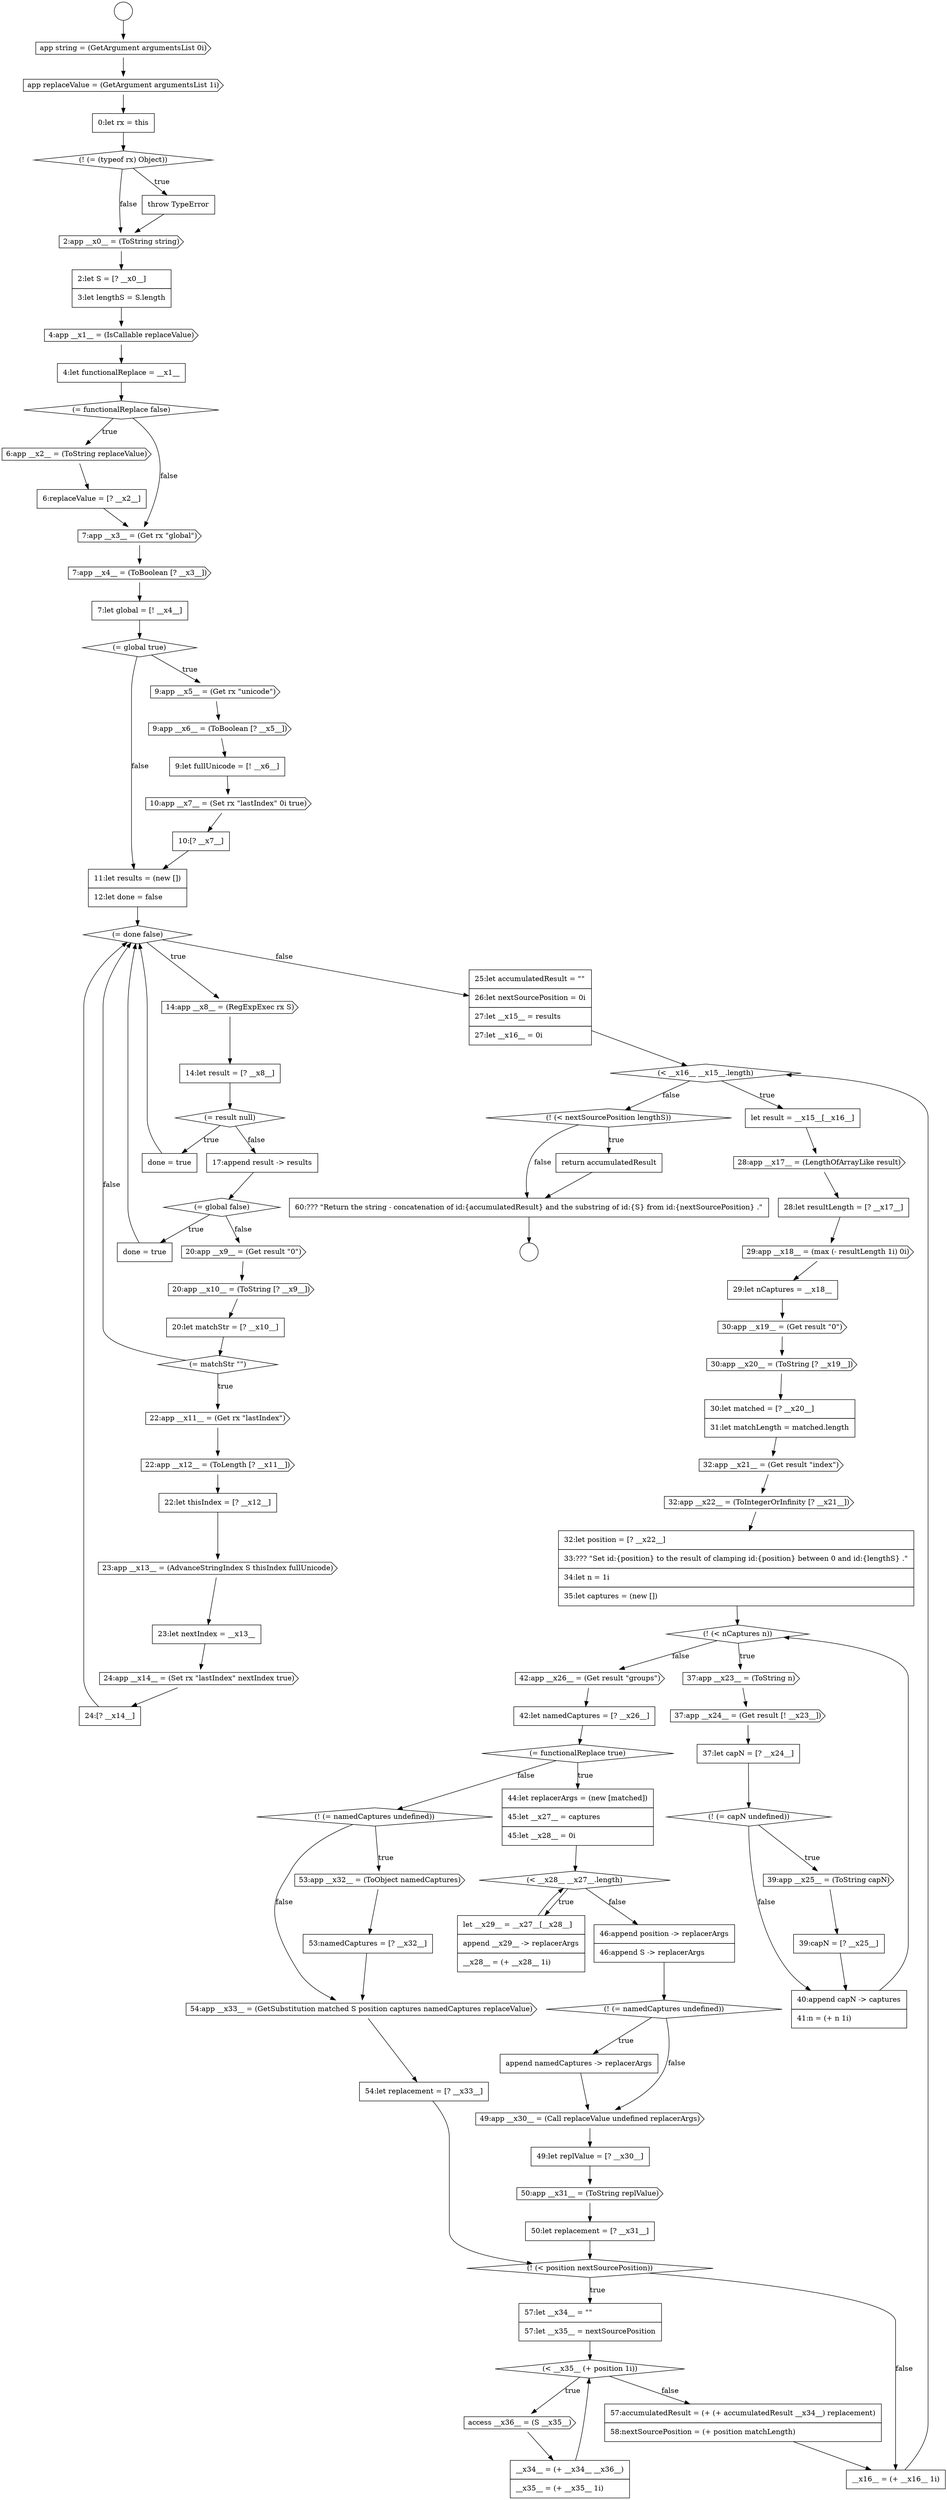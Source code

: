 digraph {
  node5 [shape=diamond, label=<<font color="black">(! (= (typeof rx) Object))</font>> color="black" fillcolor="white" style=filled]
  node84 [shape=diamond, label=<<font color="black">(&lt; __x35__ (+ position 1i))</font>> color="black" fillcolor="white" style=filled]
  node65 [shape=none, margin=0, label=<<font color="black">
    <table border="0" cellborder="1" cellspacing="0" cellpadding="10">
      <tr><td align="left">42:let namedCaptures = [? __x26__]</td></tr>
    </table>
  </font>> color="black" fillcolor="white" style=filled]
  node77 [shape=diamond, label=<<font color="black">(! (= namedCaptures undefined))</font>> color="black" fillcolor="white" style=filled]
  node87 [shape=none, margin=0, label=<<font color="black">
    <table border="0" cellborder="1" cellspacing="0" cellpadding="10">
      <tr><td align="left">57:accumulatedResult = (+ (+ accumulatedResult __x34__) replacement)</td></tr>
      <tr><td align="left">58:nextSourcePosition = (+ position matchLength)</td></tr>
    </table>
  </font>> color="black" fillcolor="white" style=filled]
  node69 [shape=none, margin=0, label=<<font color="black">
    <table border="0" cellborder="1" cellspacing="0" cellpadding="10">
      <tr><td align="left">let __x29__ = __x27__[__x28__]</td></tr>
      <tr><td align="left">append __x29__ -&gt; replacerArgs</td></tr>
      <tr><td align="left">__x28__ = (+ __x28__ 1i)</td></tr>
    </table>
  </font>> color="black" fillcolor="white" style=filled]
  node0 [shape=circle label=" " color="black" fillcolor="white" style=filled]
  node88 [shape=none, margin=0, label=<<font color="black">
    <table border="0" cellborder="1" cellspacing="0" cellpadding="10">
      <tr><td align="left">__x16__ = (+ __x16__ 1i)</td></tr>
    </table>
  </font>> color="black" fillcolor="white" style=filled]
  node10 [shape=none, margin=0, label=<<font color="black">
    <table border="0" cellborder="1" cellspacing="0" cellpadding="10">
      <tr><td align="left">4:let functionalReplace = __x1__</td></tr>
    </table>
  </font>> color="black" fillcolor="white" style=filled]
  node56 [shape=diamond, label=<<font color="black">(! (&lt; nCaptures n))</font>> color="black" fillcolor="white" style=filled]
  node42 [shape=none, margin=0, label=<<font color="black">
    <table border="0" cellborder="1" cellspacing="0" cellpadding="10">
      <tr><td align="left">24:[? __x14__]</td></tr>
    </table>
  </font>> color="black" fillcolor="white" style=filled]
  node24 [shape=diamond, label=<<font color="black">(= done false)</font>> color="black" fillcolor="white" style=filled]
  node37 [shape=cds, label=<<font color="black">22:app __x12__ = (ToLength [? __x11__])</font>> color="black" fillcolor="white" style=filled]
  node25 [shape=cds, label=<<font color="black">14:app __x8__ = (RegExpExec rx S)</font>> color="black" fillcolor="white" style=filled]
  node52 [shape=none, margin=0, label=<<font color="black">
    <table border="0" cellborder="1" cellspacing="0" cellpadding="10">
      <tr><td align="left">30:let matched = [? __x20__]</td></tr>
      <tr><td align="left">31:let matchLength = matched.length</td></tr>
    </table>
  </font>> color="black" fillcolor="white" style=filled]
  node14 [shape=cds, label=<<font color="black">7:app __x3__ = (Get rx &quot;global&quot;)</font>> color="black" fillcolor="white" style=filled]
  node20 [shape=none, margin=0, label=<<font color="black">
    <table border="0" cellborder="1" cellspacing="0" cellpadding="10">
      <tr><td align="left">9:let fullUnicode = [! __x6__]</td></tr>
    </table>
  </font>> color="black" fillcolor="white" style=filled]
  node46 [shape=cds, label=<<font color="black">28:app __x17__ = (LengthOfArrayLike result)</font>> color="black" fillcolor="white" style=filled]
  node57 [shape=cds, label=<<font color="black">37:app __x23__ = (ToString n)</font>> color="black" fillcolor="white" style=filled]
  node78 [shape=cds, label=<<font color="black">53:app __x32__ = (ToObject namedCaptures)</font>> color="black" fillcolor="white" style=filled]
  node29 [shape=none, margin=0, label=<<font color="black">
    <table border="0" cellborder="1" cellspacing="0" cellpadding="10">
      <tr><td align="left">17:append result -&gt; results</td></tr>
    </table>
  </font>> color="black" fillcolor="white" style=filled]
  node61 [shape=cds, label=<<font color="black">39:app __x25__ = (ToString capN)</font>> color="black" fillcolor="white" style=filled]
  node89 [shape=diamond, label=<<font color="black">(! (&lt; nextSourcePosition lengthS))</font>> color="black" fillcolor="white" style=filled]
  node1 [shape=circle label=" " color="black" fillcolor="white" style=filled]
  node74 [shape=none, margin=0, label=<<font color="black">
    <table border="0" cellborder="1" cellspacing="0" cellpadding="10">
      <tr><td align="left">49:let replValue = [? __x30__]</td></tr>
    </table>
  </font>> color="black" fillcolor="white" style=filled]
  node6 [shape=none, margin=0, label=<<font color="black">
    <table border="0" cellborder="1" cellspacing="0" cellpadding="10">
      <tr><td align="left">throw TypeError</td></tr>
    </table>
  </font>> color="black" fillcolor="white" style=filled]
  node60 [shape=diamond, label=<<font color="black">(! (= capN undefined))</font>> color="black" fillcolor="white" style=filled]
  node85 [shape=cds, label=<<font color="black">access __x36__ = (S __x35__)</font>> color="black" fillcolor="white" style=filled]
  node70 [shape=none, margin=0, label=<<font color="black">
    <table border="0" cellborder="1" cellspacing="0" cellpadding="10">
      <tr><td align="left">46:append position -&gt; replacerArgs</td></tr>
      <tr><td align="left">46:append S -&gt; replacerArgs</td></tr>
    </table>
  </font>> color="black" fillcolor="white" style=filled]
  node21 [shape=cds, label=<<font color="black">10:app __x7__ = (Set rx &quot;lastIndex&quot; 0i true)</font>> color="black" fillcolor="white" style=filled]
  node33 [shape=cds, label=<<font color="black">20:app __x10__ = (ToString [? __x9__])</font>> color="black" fillcolor="white" style=filled]
  node28 [shape=none, margin=0, label=<<font color="black">
    <table border="0" cellborder="1" cellspacing="0" cellpadding="10">
      <tr><td align="left">done = true</td></tr>
    </table>
  </font>> color="black" fillcolor="white" style=filled]
  node38 [shape=none, margin=0, label=<<font color="black">
    <table border="0" cellborder="1" cellspacing="0" cellpadding="10">
      <tr><td align="left">22:let thisIndex = [? __x12__]</td></tr>
    </table>
  </font>> color="black" fillcolor="white" style=filled]
  node9 [shape=cds, label=<<font color="black">4:app __x1__ = (IsCallable replaceValue)</font>> color="black" fillcolor="white" style=filled]
  node53 [shape=cds, label=<<font color="black">32:app __x21__ = (Get result &quot;index&quot;)</font>> color="black" fillcolor="white" style=filled]
  node13 [shape=none, margin=0, label=<<font color="black">
    <table border="0" cellborder="1" cellspacing="0" cellpadding="10">
      <tr><td align="left">6:replaceValue = [? __x2__]</td></tr>
    </table>
  </font>> color="black" fillcolor="white" style=filled]
  node41 [shape=cds, label=<<font color="black">24:app __x14__ = (Set rx &quot;lastIndex&quot; nextIndex true)</font>> color="black" fillcolor="white" style=filled]
  node73 [shape=cds, label=<<font color="black">49:app __x30__ = (Call replaceValue undefined replacerArgs)</font>> color="black" fillcolor="white" style=filled]
  node2 [shape=cds, label=<<font color="black">app string = (GetArgument argumentsList 0i)</font>> color="black" fillcolor="white" style=filled]
  node45 [shape=none, margin=0, label=<<font color="black">
    <table border="0" cellborder="1" cellspacing="0" cellpadding="10">
      <tr><td align="left">let result = __x15__[__x16__]</td></tr>
    </table>
  </font>> color="black" fillcolor="white" style=filled]
  node64 [shape=cds, label=<<font color="black">42:app __x26__ = (Get result &quot;groups&quot;)</font>> color="black" fillcolor="white" style=filled]
  node17 [shape=diamond, label=<<font color="black">(= global true)</font>> color="black" fillcolor="white" style=filled]
  node32 [shape=cds, label=<<font color="black">20:app __x9__ = (Get result &quot;0&quot;)</font>> color="black" fillcolor="white" style=filled]
  node34 [shape=none, margin=0, label=<<font color="black">
    <table border="0" cellborder="1" cellspacing="0" cellpadding="10">
      <tr><td align="left">20:let matchStr = [? __x10__]</td></tr>
    </table>
  </font>> color="black" fillcolor="white" style=filled]
  node22 [shape=none, margin=0, label=<<font color="black">
    <table border="0" cellborder="1" cellspacing="0" cellpadding="10">
      <tr><td align="left">10:[? __x7__]</td></tr>
    </table>
  </font>> color="black" fillcolor="white" style=filled]
  node44 [shape=diamond, label=<<font color="black">(&lt; __x16__ __x15__.length)</font>> color="black" fillcolor="white" style=filled]
  node59 [shape=none, margin=0, label=<<font color="black">
    <table border="0" cellborder="1" cellspacing="0" cellpadding="10">
      <tr><td align="left">37:let capN = [? __x24__]</td></tr>
    </table>
  </font>> color="black" fillcolor="white" style=filled]
  node27 [shape=diamond, label=<<font color="black">(= result null)</font>> color="black" fillcolor="white" style=filled]
  node71 [shape=diamond, label=<<font color="black">(! (= namedCaptures undefined))</font>> color="black" fillcolor="white" style=filled]
  node12 [shape=cds, label=<<font color="black">6:app __x2__ = (ToString replaceValue)</font>> color="black" fillcolor="white" style=filled]
  node54 [shape=cds, label=<<font color="black">32:app __x22__ = (ToIntegerOrInfinity [? __x21__])</font>> color="black" fillcolor="white" style=filled]
  node49 [shape=none, margin=0, label=<<font color="black">
    <table border="0" cellborder="1" cellspacing="0" cellpadding="10">
      <tr><td align="left">29:let nCaptures = __x18__</td></tr>
    </table>
  </font>> color="black" fillcolor="white" style=filled]
  node86 [shape=none, margin=0, label=<<font color="black">
    <table border="0" cellborder="1" cellspacing="0" cellpadding="10">
      <tr><td align="left">__x34__ = (+ __x34__ __x36__)</td></tr>
      <tr><td align="left">__x35__ = (+ __x35__ 1i)</td></tr>
    </table>
  </font>> color="black" fillcolor="white" style=filled]
  node81 [shape=none, margin=0, label=<<font color="black">
    <table border="0" cellborder="1" cellspacing="0" cellpadding="10">
      <tr><td align="left">54:let replacement = [? __x33__]</td></tr>
    </table>
  </font>> color="black" fillcolor="white" style=filled]
  node76 [shape=none, margin=0, label=<<font color="black">
    <table border="0" cellborder="1" cellspacing="0" cellpadding="10">
      <tr><td align="left">50:let replacement = [? __x31__]</td></tr>
    </table>
  </font>> color="black" fillcolor="white" style=filled]
  node7 [shape=cds, label=<<font color="black">2:app __x0__ = (ToString string)</font>> color="black" fillcolor="white" style=filled]
  node39 [shape=cds, label=<<font color="black">23:app __x13__ = (AdvanceStringIndex S thisIndex fullUnicode)</font>> color="black" fillcolor="white" style=filled]
  node91 [shape=none, margin=0, label=<<font color="black">
    <table border="0" cellborder="1" cellspacing="0" cellpadding="10">
      <tr><td align="left">60:??? &quot;Return the string - concatenation of id:{accumulatedResult} and the substring of id:{S} from id:{nextSourcePosition} .&quot;</td></tr>
    </table>
  </font>> color="black" fillcolor="white" style=filled]
  node66 [shape=diamond, label=<<font color="black">(= functionalReplace true)</font>> color="black" fillcolor="white" style=filled]
  node3 [shape=cds, label=<<font color="black">app replaceValue = (GetArgument argumentsList 1i)</font>> color="black" fillcolor="white" style=filled]
  node80 [shape=cds, label=<<font color="black">54:app __x33__ = (GetSubstitution matched S position captures namedCaptures replaceValue)</font>> color="black" fillcolor="white" style=filled]
  node35 [shape=diamond, label=<<font color="black">(= matchStr &quot;&quot;)</font>> color="black" fillcolor="white" style=filled]
  node48 [shape=cds, label=<<font color="black">29:app __x18__ = (max (- resultLength 1i) 0i)</font>> color="black" fillcolor="white" style=filled]
  node63 [shape=none, margin=0, label=<<font color="black">
    <table border="0" cellborder="1" cellspacing="0" cellpadding="10">
      <tr><td align="left">40:append capN -&gt; captures</td></tr>
      <tr><td align="left">41:n = (+ n 1i)</td></tr>
    </table>
  </font>> color="black" fillcolor="white" style=filled]
  node18 [shape=cds, label=<<font color="black">9:app __x5__ = (Get rx &quot;unicode&quot;)</font>> color="black" fillcolor="white" style=filled]
  node50 [shape=cds, label=<<font color="black">30:app __x19__ = (Get result &quot;0&quot;)</font>> color="black" fillcolor="white" style=filled]
  node67 [shape=none, margin=0, label=<<font color="black">
    <table border="0" cellborder="1" cellspacing="0" cellpadding="10">
      <tr><td align="left">44:let replacerArgs = (new [matched])</td></tr>
      <tr><td align="left">45:let __x27__ = captures</td></tr>
      <tr><td align="left">45:let __x28__ = 0i</td></tr>
    </table>
  </font>> color="black" fillcolor="white" style=filled]
  node16 [shape=none, margin=0, label=<<font color="black">
    <table border="0" cellborder="1" cellspacing="0" cellpadding="10">
      <tr><td align="left">7:let global = [! __x4__]</td></tr>
    </table>
  </font>> color="black" fillcolor="white" style=filled]
  node31 [shape=none, margin=0, label=<<font color="black">
    <table border="0" cellborder="1" cellspacing="0" cellpadding="10">
      <tr><td align="left">done = true</td></tr>
    </table>
  </font>> color="black" fillcolor="white" style=filled]
  node11 [shape=diamond, label=<<font color="black">(= functionalReplace false)</font>> color="black" fillcolor="white" style=filled]
  node72 [shape=none, margin=0, label=<<font color="black">
    <table border="0" cellborder="1" cellspacing="0" cellpadding="10">
      <tr><td align="left">append namedCaptures -&gt; replacerArgs</td></tr>
    </table>
  </font>> color="black" fillcolor="white" style=filled]
  node43 [shape=none, margin=0, label=<<font color="black">
    <table border="0" cellborder="1" cellspacing="0" cellpadding="10">
      <tr><td align="left">25:let accumulatedResult = &quot;&quot;</td></tr>
      <tr><td align="left">26:let nextSourcePosition = 0i</td></tr>
      <tr><td align="left">27:let __x15__ = results</td></tr>
      <tr><td align="left">27:let __x16__ = 0i</td></tr>
    </table>
  </font>> color="black" fillcolor="white" style=filled]
  node40 [shape=none, margin=0, label=<<font color="black">
    <table border="0" cellborder="1" cellspacing="0" cellpadding="10">
      <tr><td align="left">23:let nextIndex = __x13__</td></tr>
    </table>
  </font>> color="black" fillcolor="white" style=filled]
  node26 [shape=none, margin=0, label=<<font color="black">
    <table border="0" cellborder="1" cellspacing="0" cellpadding="10">
      <tr><td align="left">14:let result = [? __x8__]</td></tr>
    </table>
  </font>> color="black" fillcolor="white" style=filled]
  node55 [shape=none, margin=0, label=<<font color="black">
    <table border="0" cellborder="1" cellspacing="0" cellpadding="10">
      <tr><td align="left">32:let position = [? __x22__]</td></tr>
      <tr><td align="left">33:??? &quot;Set id:{position} to the result of clamping id:{position} between 0 and id:{lengthS} .&quot;</td></tr>
      <tr><td align="left">34:let n = 1i</td></tr>
      <tr><td align="left">35:let captures = (new [])</td></tr>
    </table>
  </font>> color="black" fillcolor="white" style=filled]
  node23 [shape=none, margin=0, label=<<font color="black">
    <table border="0" cellborder="1" cellspacing="0" cellpadding="10">
      <tr><td align="left">11:let results = (new [])</td></tr>
      <tr><td align="left">12:let done = false</td></tr>
    </table>
  </font>> color="black" fillcolor="white" style=filled]
  node8 [shape=none, margin=0, label=<<font color="black">
    <table border="0" cellborder="1" cellspacing="0" cellpadding="10">
      <tr><td align="left">2:let S = [? __x0__]</td></tr>
      <tr><td align="left">3:let lengthS = S.length</td></tr>
    </table>
  </font>> color="black" fillcolor="white" style=filled]
  node75 [shape=cds, label=<<font color="black">50:app __x31__ = (ToString replValue)</font>> color="black" fillcolor="white" style=filled]
  node58 [shape=cds, label=<<font color="black">37:app __x24__ = (Get result [! __x23__])</font>> color="black" fillcolor="white" style=filled]
  node82 [shape=diamond, label=<<font color="black">(! (&lt; position nextSourcePosition))</font>> color="black" fillcolor="white" style=filled]
  node36 [shape=cds, label=<<font color="black">22:app __x11__ = (Get rx &quot;lastIndex&quot;)</font>> color="black" fillcolor="white" style=filled]
  node30 [shape=diamond, label=<<font color="black">(= global false)</font>> color="black" fillcolor="white" style=filled]
  node51 [shape=cds, label=<<font color="black">30:app __x20__ = (ToString [? __x19__])</font>> color="black" fillcolor="white" style=filled]
  node19 [shape=cds, label=<<font color="black">9:app __x6__ = (ToBoolean [? __x5__])</font>> color="black" fillcolor="white" style=filled]
  node4 [shape=none, margin=0, label=<<font color="black">
    <table border="0" cellborder="1" cellspacing="0" cellpadding="10">
      <tr><td align="left">0:let rx = this</td></tr>
    </table>
  </font>> color="black" fillcolor="white" style=filled]
  node79 [shape=none, margin=0, label=<<font color="black">
    <table border="0" cellborder="1" cellspacing="0" cellpadding="10">
      <tr><td align="left">53:namedCaptures = [? __x32__]</td></tr>
    </table>
  </font>> color="black" fillcolor="white" style=filled]
  node47 [shape=none, margin=0, label=<<font color="black">
    <table border="0" cellborder="1" cellspacing="0" cellpadding="10">
      <tr><td align="left">28:let resultLength = [? __x17__]</td></tr>
    </table>
  </font>> color="black" fillcolor="white" style=filled]
  node15 [shape=cds, label=<<font color="black">7:app __x4__ = (ToBoolean [? __x3__])</font>> color="black" fillcolor="white" style=filled]
  node68 [shape=diamond, label=<<font color="black">(&lt; __x28__ __x27__.length)</font>> color="black" fillcolor="white" style=filled]
  node62 [shape=none, margin=0, label=<<font color="black">
    <table border="0" cellborder="1" cellspacing="0" cellpadding="10">
      <tr><td align="left">39:capN = [? __x25__]</td></tr>
    </table>
  </font>> color="black" fillcolor="white" style=filled]
  node90 [shape=none, margin=0, label=<<font color="black">
    <table border="0" cellborder="1" cellspacing="0" cellpadding="10">
      <tr><td align="left">return accumulatedResult</td></tr>
    </table>
  </font>> color="black" fillcolor="white" style=filled]
  node83 [shape=none, margin=0, label=<<font color="black">
    <table border="0" cellborder="1" cellspacing="0" cellpadding="10">
      <tr><td align="left">57:let __x34__ = &quot;&quot;</td></tr>
      <tr><td align="left">57:let __x35__ = nextSourcePosition</td></tr>
    </table>
  </font>> color="black" fillcolor="white" style=filled]
  node53 -> node54 [ color="black"]
  node3 -> node4 [ color="black"]
  node61 -> node62 [ color="black"]
  node24 -> node25 [label=<<font color="black">true</font>> color="black"]
  node24 -> node43 [label=<<font color="black">false</font>> color="black"]
  node64 -> node65 [ color="black"]
  node29 -> node30 [ color="black"]
  node42 -> node24 [ color="black"]
  node39 -> node40 [ color="black"]
  node67 -> node68 [ color="black"]
  node7 -> node8 [ color="black"]
  node54 -> node55 [ color="black"]
  node34 -> node35 [ color="black"]
  node18 -> node19 [ color="black"]
  node2 -> node3 [ color="black"]
  node62 -> node63 [ color="black"]
  node15 -> node16 [ color="black"]
  node55 -> node56 [ color="black"]
  node89 -> node90 [label=<<font color="black">true</font>> color="black"]
  node89 -> node91 [label=<<font color="black">false</font>> color="black"]
  node66 -> node67 [label=<<font color="black">true</font>> color="black"]
  node66 -> node77 [label=<<font color="black">false</font>> color="black"]
  node86 -> node84 [ color="black"]
  node77 -> node78 [label=<<font color="black">true</font>> color="black"]
  node77 -> node80 [label=<<font color="black">false</font>> color="black"]
  node68 -> node69 [label=<<font color="black">true</font>> color="black"]
  node68 -> node70 [label=<<font color="black">false</font>> color="black"]
  node83 -> node84 [ color="black"]
  node28 -> node24 [ color="black"]
  node84 -> node85 [label=<<font color="black">true</font>> color="black"]
  node84 -> node87 [label=<<font color="black">false</font>> color="black"]
  node19 -> node20 [ color="black"]
  node69 -> node68 [ color="black"]
  node13 -> node14 [ color="black"]
  node56 -> node57 [label=<<font color="black">true</font>> color="black"]
  node56 -> node64 [label=<<font color="black">false</font>> color="black"]
  node57 -> node58 [ color="black"]
  node79 -> node80 [ color="black"]
  node12 -> node13 [ color="black"]
  node11 -> node12 [label=<<font color="black">true</font>> color="black"]
  node11 -> node14 [label=<<font color="black">false</font>> color="black"]
  node45 -> node46 [ color="black"]
  node0 -> node2 [ color="black"]
  node75 -> node76 [ color="black"]
  node82 -> node83 [label=<<font color="black">true</font>> color="black"]
  node82 -> node88 [label=<<font color="black">false</font>> color="black"]
  node36 -> node37 [ color="black"]
  node52 -> node53 [ color="black"]
  node22 -> node23 [ color="black"]
  node70 -> node71 [ color="black"]
  node6 -> node7 [ color="black"]
  node87 -> node88 [ color="black"]
  node43 -> node44 [ color="black"]
  node9 -> node10 [ color="black"]
  node76 -> node82 [ color="black"]
  node37 -> node38 [ color="black"]
  node23 -> node24 [ color="black"]
  node14 -> node15 [ color="black"]
  node63 -> node56 [ color="black"]
  node40 -> node41 [ color="black"]
  node30 -> node31 [label=<<font color="black">true</font>> color="black"]
  node30 -> node32 [label=<<font color="black">false</font>> color="black"]
  node17 -> node18 [label=<<font color="black">true</font>> color="black"]
  node17 -> node23 [label=<<font color="black">false</font>> color="black"]
  node26 -> node27 [ color="black"]
  node27 -> node28 [label=<<font color="black">true</font>> color="black"]
  node27 -> node29 [label=<<font color="black">false</font>> color="black"]
  node31 -> node24 [ color="black"]
  node72 -> node73 [ color="black"]
  node78 -> node79 [ color="black"]
  node10 -> node11 [ color="black"]
  node91 -> node1 [ color="black"]
  node47 -> node48 [ color="black"]
  node60 -> node61 [label=<<font color="black">true</font>> color="black"]
  node60 -> node63 [label=<<font color="black">false</font>> color="black"]
  node50 -> node51 [ color="black"]
  node4 -> node5 [ color="black"]
  node51 -> node52 [ color="black"]
  node25 -> node26 [ color="black"]
  node8 -> node9 [ color="black"]
  node21 -> node22 [ color="black"]
  node73 -> node74 [ color="black"]
  node59 -> node60 [ color="black"]
  node20 -> node21 [ color="black"]
  node5 -> node6 [label=<<font color="black">true</font>> color="black"]
  node5 -> node7 [label=<<font color="black">false</font>> color="black"]
  node44 -> node45 [label=<<font color="black">true</font>> color="black"]
  node44 -> node89 [label=<<font color="black">false</font>> color="black"]
  node16 -> node17 [ color="black"]
  node46 -> node47 [ color="black"]
  node58 -> node59 [ color="black"]
  node65 -> node66 [ color="black"]
  node48 -> node49 [ color="black"]
  node49 -> node50 [ color="black"]
  node81 -> node82 [ color="black"]
  node38 -> node39 [ color="black"]
  node71 -> node72 [label=<<font color="black">true</font>> color="black"]
  node71 -> node73 [label=<<font color="black">false</font>> color="black"]
  node74 -> node75 [ color="black"]
  node32 -> node33 [ color="black"]
  node35 -> node36 [label=<<font color="black">true</font>> color="black"]
  node35 -> node24 [label=<<font color="black">false</font>> color="black"]
  node85 -> node86 [ color="black"]
  node88 -> node44 [ color="black"]
  node80 -> node81 [ color="black"]
  node33 -> node34 [ color="black"]
  node90 -> node91 [ color="black"]
  node41 -> node42 [ color="black"]
}
